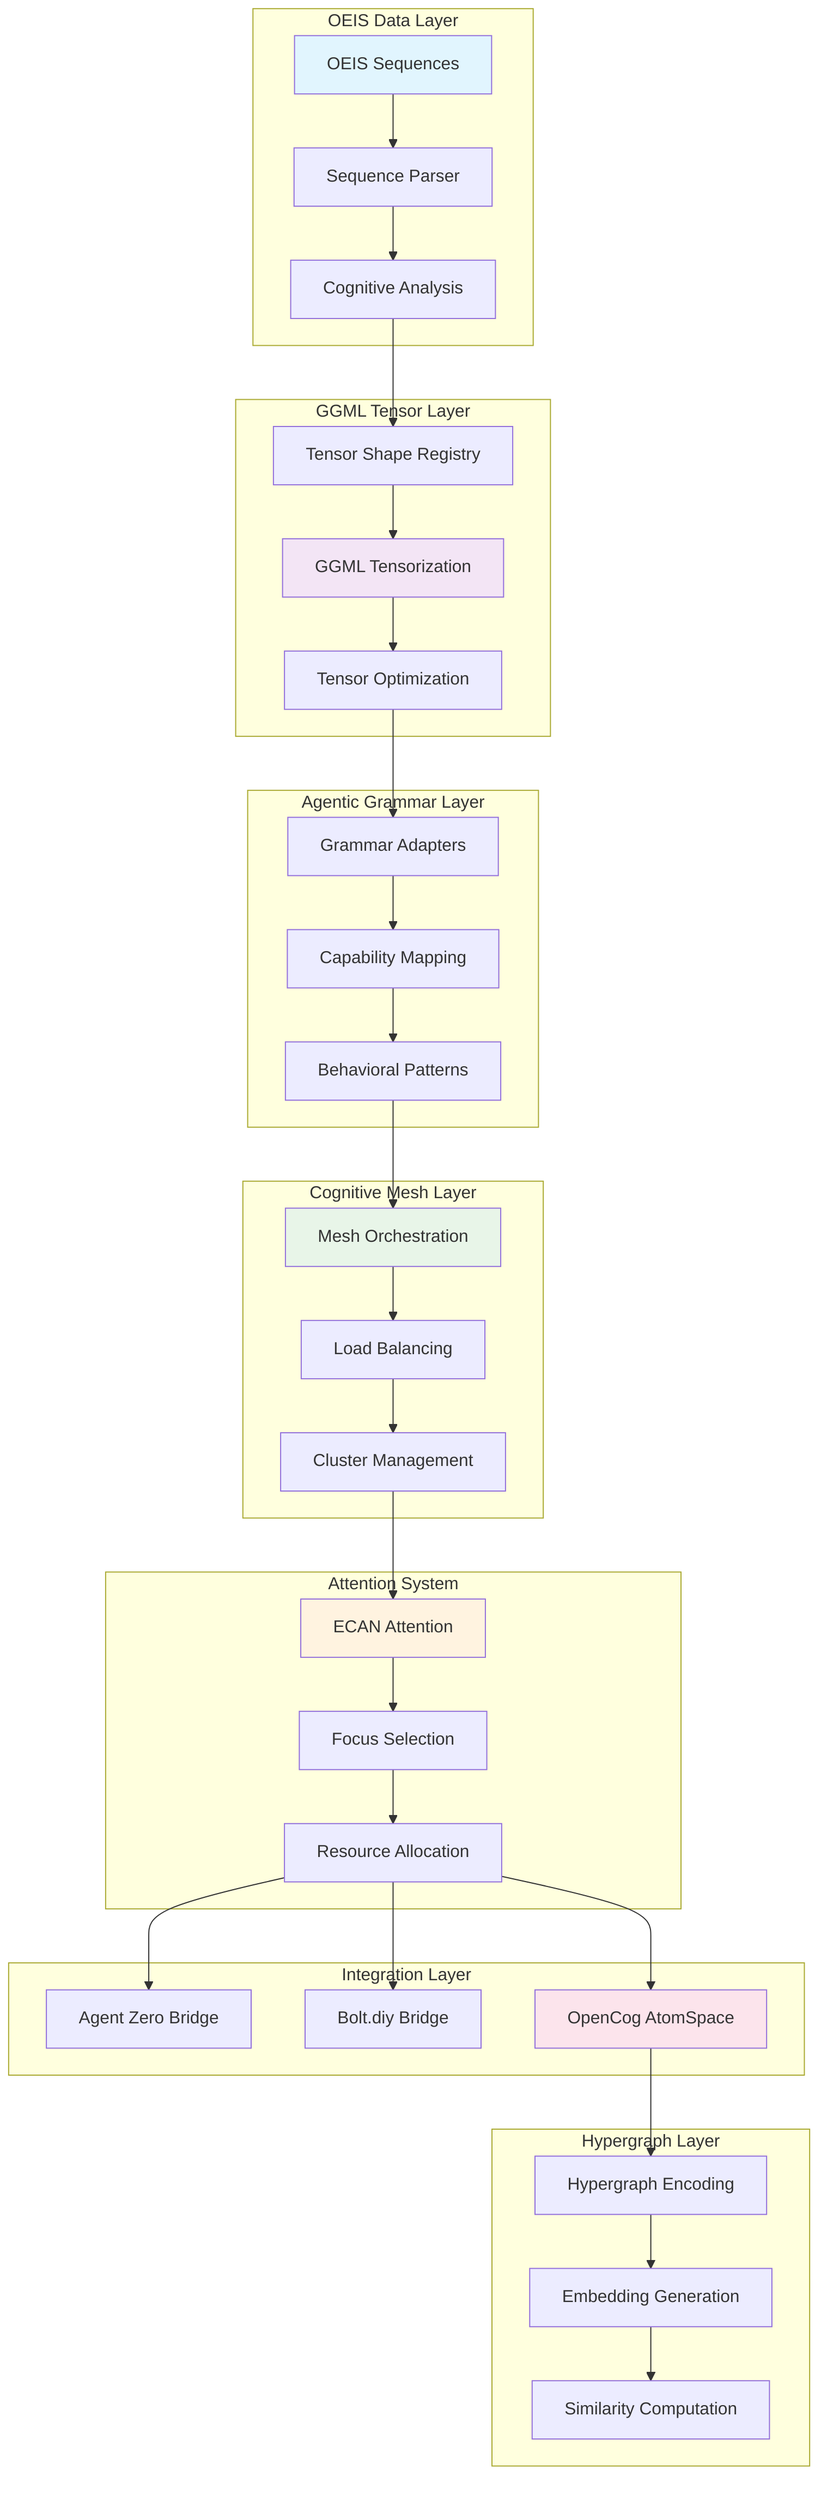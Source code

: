 graph TB
    subgraph "OEIS Data Layer"
        A[OEIS Sequences] --> B[Sequence Parser]
        B --> C[Cognitive Analysis]
    end
    
    subgraph "GGML Tensor Layer"
        C --> D[Tensor Shape Registry]
        D --> E[GGML Tensorization]
        E --> F[Tensor Optimization]
    end
    
    subgraph "Agentic Grammar Layer"
        F --> G[Grammar Adapters]
        G --> H[Capability Mapping]
        H --> I[Behavioral Patterns]
    end
    
    subgraph "Cognitive Mesh Layer"
        I --> J[Mesh Orchestration]
        J --> K[Load Balancing]
        K --> L[Cluster Management]
    end
    
    subgraph "Attention System"
        L --> M[ECAN Attention]
        M --> N[Focus Selection]
        N --> O[Resource Allocation]
    end
    
    subgraph "Integration Layer"
        O --> P[Agent Zero Bridge]
        O --> Q[Bolt.diy Bridge]
        O --> R[OpenCog AtomSpace]
    end
    
    subgraph "Hypergraph Layer"
        R --> S[Hypergraph Encoding]
        S --> T[Embedding Generation]
        T --> U[Similarity Computation]
    end
    
    style A fill:#e1f5fe
    style E fill:#f3e5f5
    style J fill:#e8f5e8
    style M fill:#fff3e0
    style R fill:#fce4ec